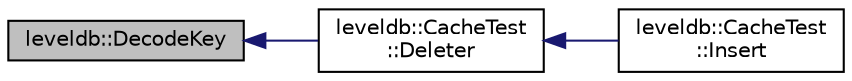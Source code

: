 digraph "leveldb::DecodeKey"
{
  edge [fontname="Helvetica",fontsize="10",labelfontname="Helvetica",labelfontsize="10"];
  node [fontname="Helvetica",fontsize="10",shape=record];
  rankdir="LR";
  Node1 [label="leveldb::DecodeKey",height=0.2,width=0.4,color="black", fillcolor="grey75", style="filled" fontcolor="black"];
  Node1 -> Node2 [dir="back",color="midnightblue",fontsize="10",style="solid"];
  Node2 [label="leveldb::CacheTest\l::Deleter",height=0.2,width=0.4,color="black", fillcolor="white", style="filled",URL="$classleveldb_1_1_cache_test.html#aa8d3ce31a1995da33810f2b5320089ab"];
  Node2 -> Node3 [dir="back",color="midnightblue",fontsize="10",style="solid"];
  Node3 [label="leveldb::CacheTest\l::Insert",height=0.2,width=0.4,color="black", fillcolor="white", style="filled",URL="$classleveldb_1_1_cache_test.html#ad7fc76253a92137e62aede17322c7286"];
}
